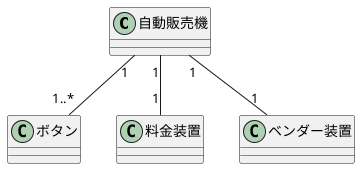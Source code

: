 @startuml 演6-4-1_クラス図_自動販売機 
class 自動販売機 {
}

class ボタン {
}

class 料金装置 {
}

class ベンダー装置 {
}

自動販売機 "1" -- "1..*" ボタン
自動販売機 "1" -- "1" 料金装置
自動販売機 "1" -- "1" ベンダー装置
@enduml
